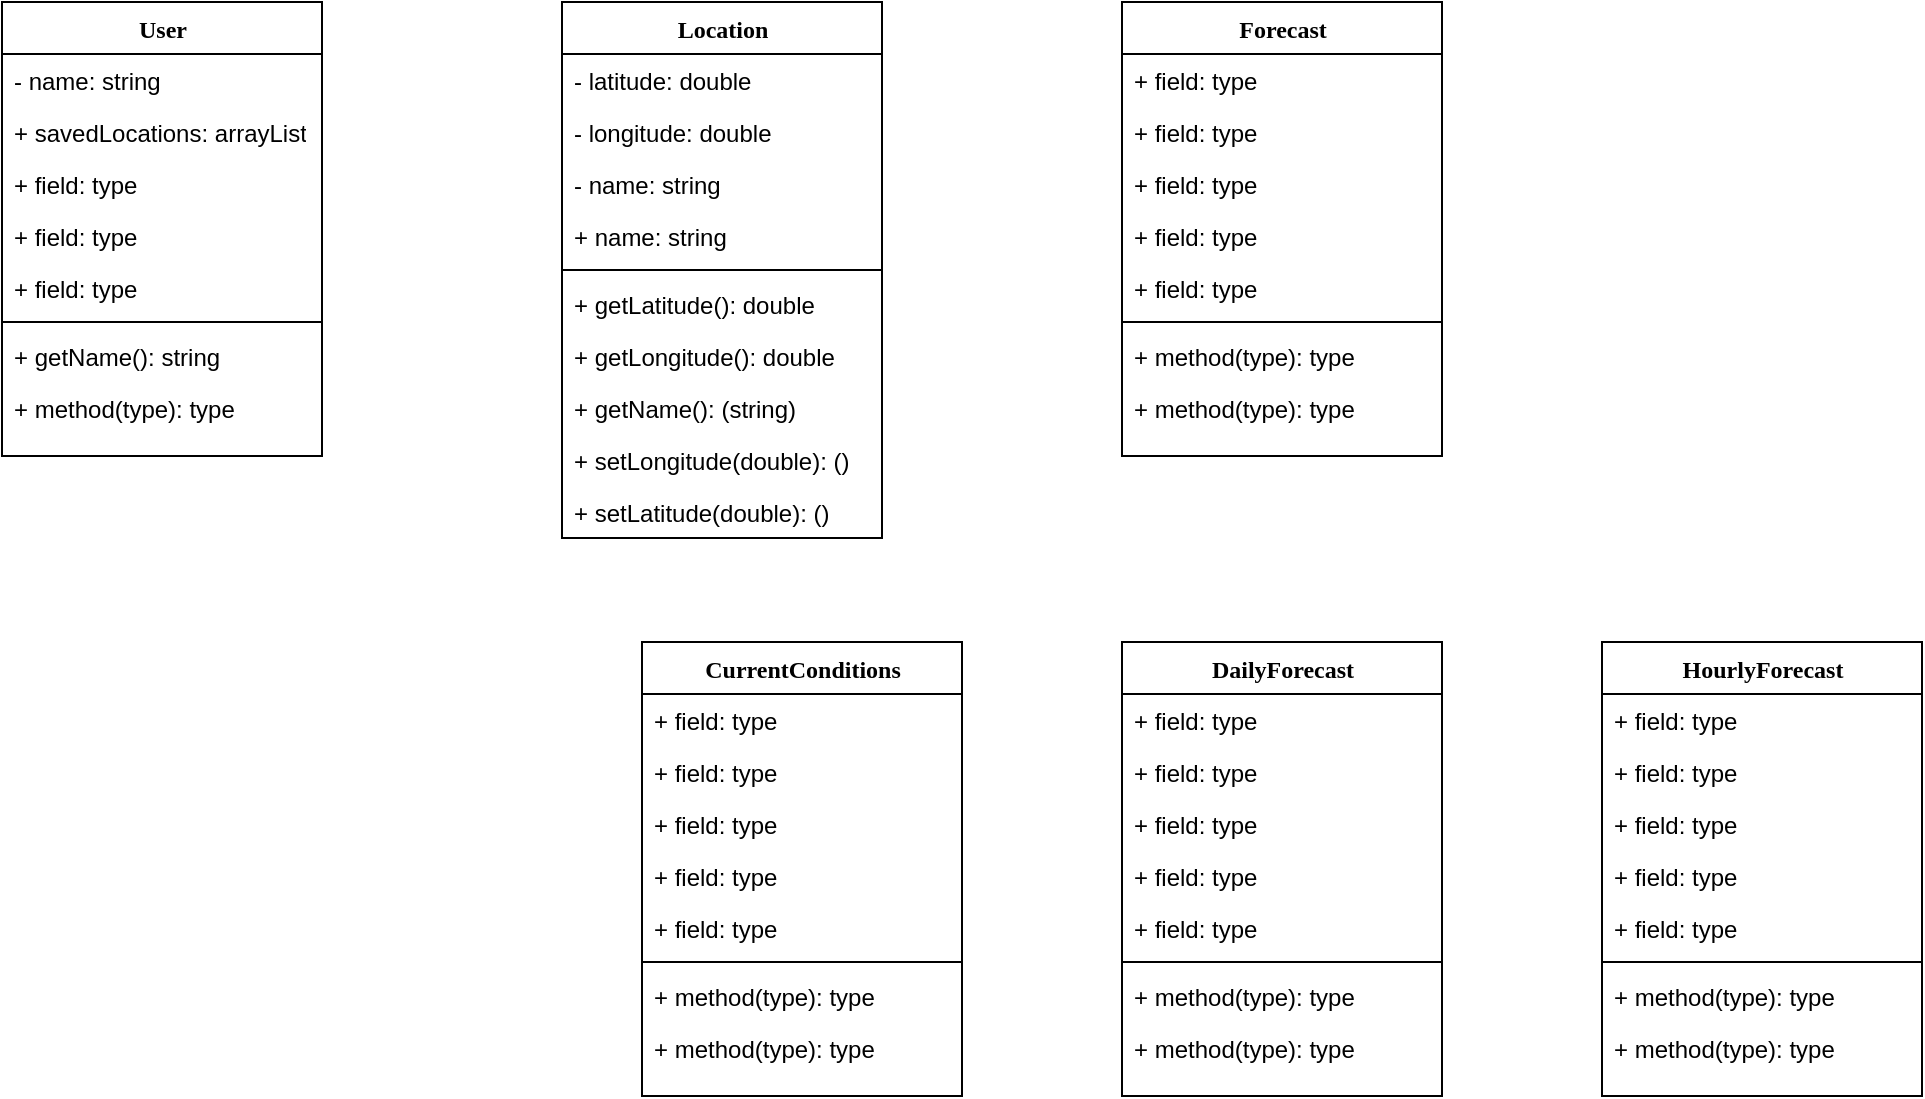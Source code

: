 <mxfile version="20.8.16" type="device"><diagram name="Page-1" id="9f46799a-70d6-7492-0946-bef42562c5a5"><mxGraphModel dx="880" dy="572" grid="1" gridSize="10" guides="1" tooltips="1" connect="1" arrows="1" fold="1" page="1" pageScale="1" pageWidth="1100" pageHeight="850" background="none" math="0" shadow="0"><root><mxCell id="0"/><mxCell id="1" parent="0"/><mxCell id="rNCRvlLqub21q3eKb4ci-1" value="User" style="swimlane;html=1;fontStyle=1;align=center;verticalAlign=top;childLayout=stackLayout;horizontal=1;startSize=26;horizontalStack=0;resizeParent=1;resizeLast=0;collapsible=1;marginBottom=0;swimlaneFillColor=#ffffff;rounded=0;shadow=0;comic=0;labelBackgroundColor=none;strokeWidth=1;fillColor=none;fontFamily=Verdana;fontSize=12" vertex="1" parent="1"><mxGeometry x="40" y="80" width="160" height="227" as="geometry"/></mxCell><mxCell id="rNCRvlLqub21q3eKb4ci-2" value="- name: string" style="text;html=1;strokeColor=none;fillColor=none;align=left;verticalAlign=top;spacingLeft=4;spacingRight=4;whiteSpace=wrap;overflow=hidden;rotatable=0;points=[[0,0.5],[1,0.5]];portConstraint=eastwest;" vertex="1" parent="rNCRvlLqub21q3eKb4ci-1"><mxGeometry y="26" width="160" height="26" as="geometry"/></mxCell><mxCell id="rNCRvlLqub21q3eKb4ci-3" value="+ savedLocations: arrayList" style="text;html=1;strokeColor=none;fillColor=none;align=left;verticalAlign=top;spacingLeft=4;spacingRight=4;whiteSpace=wrap;overflow=hidden;rotatable=0;points=[[0,0.5],[1,0.5]];portConstraint=eastwest;" vertex="1" parent="rNCRvlLqub21q3eKb4ci-1"><mxGeometry y="52" width="160" height="26" as="geometry"/></mxCell><mxCell id="rNCRvlLqub21q3eKb4ci-4" value="+ field: type" style="text;html=1;strokeColor=none;fillColor=none;align=left;verticalAlign=top;spacingLeft=4;spacingRight=4;whiteSpace=wrap;overflow=hidden;rotatable=0;points=[[0,0.5],[1,0.5]];portConstraint=eastwest;" vertex="1" parent="rNCRvlLqub21q3eKb4ci-1"><mxGeometry y="78" width="160" height="26" as="geometry"/></mxCell><mxCell id="rNCRvlLqub21q3eKb4ci-5" value="+ field: type" style="text;html=1;strokeColor=none;fillColor=none;align=left;verticalAlign=top;spacingLeft=4;spacingRight=4;whiteSpace=wrap;overflow=hidden;rotatable=0;points=[[0,0.5],[1,0.5]];portConstraint=eastwest;" vertex="1" parent="rNCRvlLqub21q3eKb4ci-1"><mxGeometry y="104" width="160" height="26" as="geometry"/></mxCell><mxCell id="rNCRvlLqub21q3eKb4ci-6" value="+ field: type" style="text;html=1;strokeColor=none;fillColor=none;align=left;verticalAlign=top;spacingLeft=4;spacingRight=4;whiteSpace=wrap;overflow=hidden;rotatable=0;points=[[0,0.5],[1,0.5]];portConstraint=eastwest;" vertex="1" parent="rNCRvlLqub21q3eKb4ci-1"><mxGeometry y="130" width="160" height="26" as="geometry"/></mxCell><mxCell id="rNCRvlLqub21q3eKb4ci-7" value="" style="line;html=1;strokeWidth=1;fillColor=none;align=left;verticalAlign=middle;spacingTop=-1;spacingLeft=3;spacingRight=3;rotatable=0;labelPosition=right;points=[];portConstraint=eastwest;" vertex="1" parent="rNCRvlLqub21q3eKb4ci-1"><mxGeometry y="156" width="160" height="8" as="geometry"/></mxCell><mxCell id="rNCRvlLqub21q3eKb4ci-8" value="+ getName(): string" style="text;html=1;strokeColor=none;fillColor=none;align=left;verticalAlign=top;spacingLeft=4;spacingRight=4;whiteSpace=wrap;overflow=hidden;rotatable=0;points=[[0,0.5],[1,0.5]];portConstraint=eastwest;" vertex="1" parent="rNCRvlLqub21q3eKb4ci-1"><mxGeometry y="164" width="160" height="26" as="geometry"/></mxCell><mxCell id="rNCRvlLqub21q3eKb4ci-9" value="+ method(type): type" style="text;html=1;strokeColor=none;fillColor=none;align=left;verticalAlign=top;spacingLeft=4;spacingRight=4;whiteSpace=wrap;overflow=hidden;rotatable=0;points=[[0,0.5],[1,0.5]];portConstraint=eastwest;" vertex="1" parent="rNCRvlLqub21q3eKb4ci-1"><mxGeometry y="190" width="160" height="26" as="geometry"/></mxCell><mxCell id="rNCRvlLqub21q3eKb4ci-10" value="Location" style="swimlane;html=1;fontStyle=1;align=center;verticalAlign=top;childLayout=stackLayout;horizontal=1;startSize=26;horizontalStack=0;resizeParent=1;resizeLast=0;collapsible=1;marginBottom=0;swimlaneFillColor=#ffffff;rounded=0;shadow=0;comic=0;labelBackgroundColor=none;strokeWidth=1;fillColor=none;fontFamily=Verdana;fontSize=12" vertex="1" parent="1"><mxGeometry x="320" y="80" width="160" height="268" as="geometry"/></mxCell><mxCell id="rNCRvlLqub21q3eKb4ci-11" value="- latitude: double" style="text;html=1;strokeColor=none;fillColor=none;align=left;verticalAlign=top;spacingLeft=4;spacingRight=4;whiteSpace=wrap;overflow=hidden;rotatable=0;points=[[0,0.5],[1,0.5]];portConstraint=eastwest;" vertex="1" parent="rNCRvlLqub21q3eKb4ci-10"><mxGeometry y="26" width="160" height="26" as="geometry"/></mxCell><mxCell id="rNCRvlLqub21q3eKb4ci-12" value="- longitude: double" style="text;html=1;strokeColor=none;fillColor=none;align=left;verticalAlign=top;spacingLeft=4;spacingRight=4;whiteSpace=wrap;overflow=hidden;rotatable=0;points=[[0,0.5],[1,0.5]];portConstraint=eastwest;" vertex="1" parent="rNCRvlLqub21q3eKb4ci-10"><mxGeometry y="52" width="160" height="26" as="geometry"/></mxCell><mxCell id="rNCRvlLqub21q3eKb4ci-13" value="- name: string" style="text;html=1;strokeColor=none;fillColor=none;align=left;verticalAlign=top;spacingLeft=4;spacingRight=4;whiteSpace=wrap;overflow=hidden;rotatable=0;points=[[0,0.5],[1,0.5]];portConstraint=eastwest;" vertex="1" parent="rNCRvlLqub21q3eKb4ci-10"><mxGeometry y="78" width="160" height="26" as="geometry"/></mxCell><mxCell id="rNCRvlLqub21q3eKb4ci-59" value="+ name: string" style="text;html=1;strokeColor=none;fillColor=none;align=left;verticalAlign=top;spacingLeft=4;spacingRight=4;whiteSpace=wrap;overflow=hidden;rotatable=0;points=[[0,0.5],[1,0.5]];portConstraint=eastwest;" vertex="1" parent="rNCRvlLqub21q3eKb4ci-10"><mxGeometry y="104" width="160" height="26" as="geometry"/></mxCell><mxCell id="rNCRvlLqub21q3eKb4ci-16" value="" style="line;html=1;strokeWidth=1;fillColor=none;align=left;verticalAlign=middle;spacingTop=-1;spacingLeft=3;spacingRight=3;rotatable=0;labelPosition=right;points=[];portConstraint=eastwest;" vertex="1" parent="rNCRvlLqub21q3eKb4ci-10"><mxGeometry y="130" width="160" height="8" as="geometry"/></mxCell><mxCell id="rNCRvlLqub21q3eKb4ci-17" value="+ getLatitude(): double" style="text;html=1;strokeColor=none;fillColor=none;align=left;verticalAlign=top;spacingLeft=4;spacingRight=4;whiteSpace=wrap;overflow=hidden;rotatable=0;points=[[0,0.5],[1,0.5]];portConstraint=eastwest;" vertex="1" parent="rNCRvlLqub21q3eKb4ci-10"><mxGeometry y="138" width="160" height="26" as="geometry"/></mxCell><mxCell id="rNCRvlLqub21q3eKb4ci-18" value="+ getLongitude(): double" style="text;html=1;strokeColor=none;fillColor=none;align=left;verticalAlign=top;spacingLeft=4;spacingRight=4;whiteSpace=wrap;overflow=hidden;rotatable=0;points=[[0,0.5],[1,0.5]];portConstraint=eastwest;" vertex="1" parent="rNCRvlLqub21q3eKb4ci-10"><mxGeometry y="164" width="160" height="26" as="geometry"/></mxCell><mxCell id="rNCRvlLqub21q3eKb4ci-60" value="+ getName(): (string)" style="text;html=1;strokeColor=none;fillColor=none;align=left;verticalAlign=top;spacingLeft=4;spacingRight=4;whiteSpace=wrap;overflow=hidden;rotatable=0;points=[[0,0.5],[1,0.5]];portConstraint=eastwest;" vertex="1" parent="rNCRvlLqub21q3eKb4ci-10"><mxGeometry y="190" width="160" height="26" as="geometry"/></mxCell><mxCell id="rNCRvlLqub21q3eKb4ci-57" value="+ setLongitude(double): ()" style="text;html=1;strokeColor=none;fillColor=none;align=left;verticalAlign=top;spacingLeft=4;spacingRight=4;whiteSpace=wrap;overflow=hidden;rotatable=0;points=[[0,0.5],[1,0.5]];portConstraint=eastwest;" vertex="1" parent="rNCRvlLqub21q3eKb4ci-10"><mxGeometry y="216" width="160" height="26" as="geometry"/></mxCell><mxCell id="rNCRvlLqub21q3eKb4ci-58" value="+ setLatitude(double): ()" style="text;html=1;strokeColor=none;fillColor=none;align=left;verticalAlign=top;spacingLeft=4;spacingRight=4;whiteSpace=wrap;overflow=hidden;rotatable=0;points=[[0,0.5],[1,0.5]];portConstraint=eastwest;" vertex="1" parent="rNCRvlLqub21q3eKb4ci-10"><mxGeometry y="242" width="160" height="26" as="geometry"/></mxCell><mxCell id="rNCRvlLqub21q3eKb4ci-19" value="Forecast" style="swimlane;html=1;fontStyle=1;align=center;verticalAlign=top;childLayout=stackLayout;horizontal=1;startSize=26;horizontalStack=0;resizeParent=1;resizeLast=0;collapsible=1;marginBottom=0;swimlaneFillColor=#ffffff;rounded=0;shadow=0;comic=0;labelBackgroundColor=none;strokeWidth=1;fillColor=none;fontFamily=Verdana;fontSize=12" vertex="1" parent="1"><mxGeometry x="600" y="80" width="160" height="227" as="geometry"/></mxCell><mxCell id="rNCRvlLqub21q3eKb4ci-20" value="+ field: type" style="text;html=1;strokeColor=none;fillColor=none;align=left;verticalAlign=top;spacingLeft=4;spacingRight=4;whiteSpace=wrap;overflow=hidden;rotatable=0;points=[[0,0.5],[1,0.5]];portConstraint=eastwest;" vertex="1" parent="rNCRvlLqub21q3eKb4ci-19"><mxGeometry y="26" width="160" height="26" as="geometry"/></mxCell><mxCell id="rNCRvlLqub21q3eKb4ci-21" value="+ field: type" style="text;html=1;strokeColor=none;fillColor=none;align=left;verticalAlign=top;spacingLeft=4;spacingRight=4;whiteSpace=wrap;overflow=hidden;rotatable=0;points=[[0,0.5],[1,0.5]];portConstraint=eastwest;" vertex="1" parent="rNCRvlLqub21q3eKb4ci-19"><mxGeometry y="52" width="160" height="26" as="geometry"/></mxCell><mxCell id="rNCRvlLqub21q3eKb4ci-22" value="+ field: type" style="text;html=1;strokeColor=none;fillColor=none;align=left;verticalAlign=top;spacingLeft=4;spacingRight=4;whiteSpace=wrap;overflow=hidden;rotatable=0;points=[[0,0.5],[1,0.5]];portConstraint=eastwest;" vertex="1" parent="rNCRvlLqub21q3eKb4ci-19"><mxGeometry y="78" width="160" height="26" as="geometry"/></mxCell><mxCell id="rNCRvlLqub21q3eKb4ci-23" value="+ field: type" style="text;html=1;strokeColor=none;fillColor=none;align=left;verticalAlign=top;spacingLeft=4;spacingRight=4;whiteSpace=wrap;overflow=hidden;rotatable=0;points=[[0,0.5],[1,0.5]];portConstraint=eastwest;" vertex="1" parent="rNCRvlLqub21q3eKb4ci-19"><mxGeometry y="104" width="160" height="26" as="geometry"/></mxCell><mxCell id="rNCRvlLqub21q3eKb4ci-24" value="+ field: type" style="text;html=1;strokeColor=none;fillColor=none;align=left;verticalAlign=top;spacingLeft=4;spacingRight=4;whiteSpace=wrap;overflow=hidden;rotatable=0;points=[[0,0.5],[1,0.5]];portConstraint=eastwest;" vertex="1" parent="rNCRvlLqub21q3eKb4ci-19"><mxGeometry y="130" width="160" height="26" as="geometry"/></mxCell><mxCell id="rNCRvlLqub21q3eKb4ci-25" value="" style="line;html=1;strokeWidth=1;fillColor=none;align=left;verticalAlign=middle;spacingTop=-1;spacingLeft=3;spacingRight=3;rotatable=0;labelPosition=right;points=[];portConstraint=eastwest;" vertex="1" parent="rNCRvlLqub21q3eKb4ci-19"><mxGeometry y="156" width="160" height="8" as="geometry"/></mxCell><mxCell id="rNCRvlLqub21q3eKb4ci-26" value="+ method(type): type" style="text;html=1;strokeColor=none;fillColor=none;align=left;verticalAlign=top;spacingLeft=4;spacingRight=4;whiteSpace=wrap;overflow=hidden;rotatable=0;points=[[0,0.5],[1,0.5]];portConstraint=eastwest;" vertex="1" parent="rNCRvlLqub21q3eKb4ci-19"><mxGeometry y="164" width="160" height="26" as="geometry"/></mxCell><mxCell id="rNCRvlLqub21q3eKb4ci-27" value="+ method(type): type" style="text;html=1;strokeColor=none;fillColor=none;align=left;verticalAlign=top;spacingLeft=4;spacingRight=4;whiteSpace=wrap;overflow=hidden;rotatable=0;points=[[0,0.5],[1,0.5]];portConstraint=eastwest;" vertex="1" parent="rNCRvlLqub21q3eKb4ci-19"><mxGeometry y="190" width="160" height="26" as="geometry"/></mxCell><mxCell id="rNCRvlLqub21q3eKb4ci-28" value="CurrentConditions" style="swimlane;html=1;fontStyle=1;align=center;verticalAlign=top;childLayout=stackLayout;horizontal=1;startSize=26;horizontalStack=0;resizeParent=1;resizeLast=0;collapsible=1;marginBottom=0;swimlaneFillColor=#ffffff;rounded=0;shadow=0;comic=0;labelBackgroundColor=none;strokeWidth=1;fillColor=none;fontFamily=Verdana;fontSize=12" vertex="1" parent="1"><mxGeometry x="360" y="400" width="160" height="227" as="geometry"/></mxCell><mxCell id="rNCRvlLqub21q3eKb4ci-29" value="+ field: type" style="text;html=1;strokeColor=none;fillColor=none;align=left;verticalAlign=top;spacingLeft=4;spacingRight=4;whiteSpace=wrap;overflow=hidden;rotatable=0;points=[[0,0.5],[1,0.5]];portConstraint=eastwest;" vertex="1" parent="rNCRvlLqub21q3eKb4ci-28"><mxGeometry y="26" width="160" height="26" as="geometry"/></mxCell><mxCell id="rNCRvlLqub21q3eKb4ci-30" value="+ field: type" style="text;html=1;strokeColor=none;fillColor=none;align=left;verticalAlign=top;spacingLeft=4;spacingRight=4;whiteSpace=wrap;overflow=hidden;rotatable=0;points=[[0,0.5],[1,0.5]];portConstraint=eastwest;" vertex="1" parent="rNCRvlLqub21q3eKb4ci-28"><mxGeometry y="52" width="160" height="26" as="geometry"/></mxCell><mxCell id="rNCRvlLqub21q3eKb4ci-31" value="+ field: type" style="text;html=1;strokeColor=none;fillColor=none;align=left;verticalAlign=top;spacingLeft=4;spacingRight=4;whiteSpace=wrap;overflow=hidden;rotatable=0;points=[[0,0.5],[1,0.5]];portConstraint=eastwest;" vertex="1" parent="rNCRvlLqub21q3eKb4ci-28"><mxGeometry y="78" width="160" height="26" as="geometry"/></mxCell><mxCell id="rNCRvlLqub21q3eKb4ci-32" value="+ field: type" style="text;html=1;strokeColor=none;fillColor=none;align=left;verticalAlign=top;spacingLeft=4;spacingRight=4;whiteSpace=wrap;overflow=hidden;rotatable=0;points=[[0,0.5],[1,0.5]];portConstraint=eastwest;" vertex="1" parent="rNCRvlLqub21q3eKb4ci-28"><mxGeometry y="104" width="160" height="26" as="geometry"/></mxCell><mxCell id="rNCRvlLqub21q3eKb4ci-33" value="+ field: type" style="text;html=1;strokeColor=none;fillColor=none;align=left;verticalAlign=top;spacingLeft=4;spacingRight=4;whiteSpace=wrap;overflow=hidden;rotatable=0;points=[[0,0.5],[1,0.5]];portConstraint=eastwest;" vertex="1" parent="rNCRvlLqub21q3eKb4ci-28"><mxGeometry y="130" width="160" height="26" as="geometry"/></mxCell><mxCell id="rNCRvlLqub21q3eKb4ci-34" value="" style="line;html=1;strokeWidth=1;fillColor=none;align=left;verticalAlign=middle;spacingTop=-1;spacingLeft=3;spacingRight=3;rotatable=0;labelPosition=right;points=[];portConstraint=eastwest;" vertex="1" parent="rNCRvlLqub21q3eKb4ci-28"><mxGeometry y="156" width="160" height="8" as="geometry"/></mxCell><mxCell id="rNCRvlLqub21q3eKb4ci-35" value="+ method(type): type" style="text;html=1;strokeColor=none;fillColor=none;align=left;verticalAlign=top;spacingLeft=4;spacingRight=4;whiteSpace=wrap;overflow=hidden;rotatable=0;points=[[0,0.5],[1,0.5]];portConstraint=eastwest;" vertex="1" parent="rNCRvlLqub21q3eKb4ci-28"><mxGeometry y="164" width="160" height="26" as="geometry"/></mxCell><mxCell id="rNCRvlLqub21q3eKb4ci-36" value="+ method(type): type" style="text;html=1;strokeColor=none;fillColor=none;align=left;verticalAlign=top;spacingLeft=4;spacingRight=4;whiteSpace=wrap;overflow=hidden;rotatable=0;points=[[0,0.5],[1,0.5]];portConstraint=eastwest;" vertex="1" parent="rNCRvlLqub21q3eKb4ci-28"><mxGeometry y="190" width="160" height="26" as="geometry"/></mxCell><mxCell id="rNCRvlLqub21q3eKb4ci-37" value="DailyForecast" style="swimlane;html=1;fontStyle=1;align=center;verticalAlign=top;childLayout=stackLayout;horizontal=1;startSize=26;horizontalStack=0;resizeParent=1;resizeLast=0;collapsible=1;marginBottom=0;swimlaneFillColor=#ffffff;rounded=0;shadow=0;comic=0;labelBackgroundColor=none;strokeWidth=1;fillColor=none;fontFamily=Verdana;fontSize=12" vertex="1" parent="1"><mxGeometry x="600" y="400" width="160" height="227" as="geometry"/></mxCell><mxCell id="rNCRvlLqub21q3eKb4ci-38" value="+ field: type" style="text;html=1;strokeColor=none;fillColor=none;align=left;verticalAlign=top;spacingLeft=4;spacingRight=4;whiteSpace=wrap;overflow=hidden;rotatable=0;points=[[0,0.5],[1,0.5]];portConstraint=eastwest;" vertex="1" parent="rNCRvlLqub21q3eKb4ci-37"><mxGeometry y="26" width="160" height="26" as="geometry"/></mxCell><mxCell id="rNCRvlLqub21q3eKb4ci-39" value="+ field: type" style="text;html=1;strokeColor=none;fillColor=none;align=left;verticalAlign=top;spacingLeft=4;spacingRight=4;whiteSpace=wrap;overflow=hidden;rotatable=0;points=[[0,0.5],[1,0.5]];portConstraint=eastwest;" vertex="1" parent="rNCRvlLqub21q3eKb4ci-37"><mxGeometry y="52" width="160" height="26" as="geometry"/></mxCell><mxCell id="rNCRvlLqub21q3eKb4ci-40" value="+ field: type" style="text;html=1;strokeColor=none;fillColor=none;align=left;verticalAlign=top;spacingLeft=4;spacingRight=4;whiteSpace=wrap;overflow=hidden;rotatable=0;points=[[0,0.5],[1,0.5]];portConstraint=eastwest;" vertex="1" parent="rNCRvlLqub21q3eKb4ci-37"><mxGeometry y="78" width="160" height="26" as="geometry"/></mxCell><mxCell id="rNCRvlLqub21q3eKb4ci-41" value="+ field: type" style="text;html=1;strokeColor=none;fillColor=none;align=left;verticalAlign=top;spacingLeft=4;spacingRight=4;whiteSpace=wrap;overflow=hidden;rotatable=0;points=[[0,0.5],[1,0.5]];portConstraint=eastwest;" vertex="1" parent="rNCRvlLqub21q3eKb4ci-37"><mxGeometry y="104" width="160" height="26" as="geometry"/></mxCell><mxCell id="rNCRvlLqub21q3eKb4ci-42" value="+ field: type" style="text;html=1;strokeColor=none;fillColor=none;align=left;verticalAlign=top;spacingLeft=4;spacingRight=4;whiteSpace=wrap;overflow=hidden;rotatable=0;points=[[0,0.5],[1,0.5]];portConstraint=eastwest;" vertex="1" parent="rNCRvlLqub21q3eKb4ci-37"><mxGeometry y="130" width="160" height="26" as="geometry"/></mxCell><mxCell id="rNCRvlLqub21q3eKb4ci-43" value="" style="line;html=1;strokeWidth=1;fillColor=none;align=left;verticalAlign=middle;spacingTop=-1;spacingLeft=3;spacingRight=3;rotatable=0;labelPosition=right;points=[];portConstraint=eastwest;" vertex="1" parent="rNCRvlLqub21q3eKb4ci-37"><mxGeometry y="156" width="160" height="8" as="geometry"/></mxCell><mxCell id="rNCRvlLqub21q3eKb4ci-44" value="+ method(type): type" style="text;html=1;strokeColor=none;fillColor=none;align=left;verticalAlign=top;spacingLeft=4;spacingRight=4;whiteSpace=wrap;overflow=hidden;rotatable=0;points=[[0,0.5],[1,0.5]];portConstraint=eastwest;" vertex="1" parent="rNCRvlLqub21q3eKb4ci-37"><mxGeometry y="164" width="160" height="26" as="geometry"/></mxCell><mxCell id="rNCRvlLqub21q3eKb4ci-45" value="+ method(type): type" style="text;html=1;strokeColor=none;fillColor=none;align=left;verticalAlign=top;spacingLeft=4;spacingRight=4;whiteSpace=wrap;overflow=hidden;rotatable=0;points=[[0,0.5],[1,0.5]];portConstraint=eastwest;" vertex="1" parent="rNCRvlLqub21q3eKb4ci-37"><mxGeometry y="190" width="160" height="26" as="geometry"/></mxCell><mxCell id="rNCRvlLqub21q3eKb4ci-46" value="HourlyForecast" style="swimlane;html=1;fontStyle=1;align=center;verticalAlign=top;childLayout=stackLayout;horizontal=1;startSize=26;horizontalStack=0;resizeParent=1;resizeLast=0;collapsible=1;marginBottom=0;swimlaneFillColor=#ffffff;rounded=0;shadow=0;comic=0;labelBackgroundColor=none;strokeWidth=1;fillColor=none;fontFamily=Verdana;fontSize=12" vertex="1" parent="1"><mxGeometry x="840" y="400" width="160" height="227" as="geometry"/></mxCell><mxCell id="rNCRvlLqub21q3eKb4ci-47" value="+ field: type" style="text;html=1;strokeColor=none;fillColor=none;align=left;verticalAlign=top;spacingLeft=4;spacingRight=4;whiteSpace=wrap;overflow=hidden;rotatable=0;points=[[0,0.5],[1,0.5]];portConstraint=eastwest;" vertex="1" parent="rNCRvlLqub21q3eKb4ci-46"><mxGeometry y="26" width="160" height="26" as="geometry"/></mxCell><mxCell id="rNCRvlLqub21q3eKb4ci-48" value="+ field: type" style="text;html=1;strokeColor=none;fillColor=none;align=left;verticalAlign=top;spacingLeft=4;spacingRight=4;whiteSpace=wrap;overflow=hidden;rotatable=0;points=[[0,0.5],[1,0.5]];portConstraint=eastwest;" vertex="1" parent="rNCRvlLqub21q3eKb4ci-46"><mxGeometry y="52" width="160" height="26" as="geometry"/></mxCell><mxCell id="rNCRvlLqub21q3eKb4ci-49" value="+ field: type" style="text;html=1;strokeColor=none;fillColor=none;align=left;verticalAlign=top;spacingLeft=4;spacingRight=4;whiteSpace=wrap;overflow=hidden;rotatable=0;points=[[0,0.5],[1,0.5]];portConstraint=eastwest;" vertex="1" parent="rNCRvlLqub21q3eKb4ci-46"><mxGeometry y="78" width="160" height="26" as="geometry"/></mxCell><mxCell id="rNCRvlLqub21q3eKb4ci-50" value="+ field: type" style="text;html=1;strokeColor=none;fillColor=none;align=left;verticalAlign=top;spacingLeft=4;spacingRight=4;whiteSpace=wrap;overflow=hidden;rotatable=0;points=[[0,0.5],[1,0.5]];portConstraint=eastwest;" vertex="1" parent="rNCRvlLqub21q3eKb4ci-46"><mxGeometry y="104" width="160" height="26" as="geometry"/></mxCell><mxCell id="rNCRvlLqub21q3eKb4ci-51" value="+ field: type" style="text;html=1;strokeColor=none;fillColor=none;align=left;verticalAlign=top;spacingLeft=4;spacingRight=4;whiteSpace=wrap;overflow=hidden;rotatable=0;points=[[0,0.5],[1,0.5]];portConstraint=eastwest;" vertex="1" parent="rNCRvlLqub21q3eKb4ci-46"><mxGeometry y="130" width="160" height="26" as="geometry"/></mxCell><mxCell id="rNCRvlLqub21q3eKb4ci-52" value="" style="line;html=1;strokeWidth=1;fillColor=none;align=left;verticalAlign=middle;spacingTop=-1;spacingLeft=3;spacingRight=3;rotatable=0;labelPosition=right;points=[];portConstraint=eastwest;" vertex="1" parent="rNCRvlLqub21q3eKb4ci-46"><mxGeometry y="156" width="160" height="8" as="geometry"/></mxCell><mxCell id="rNCRvlLqub21q3eKb4ci-53" value="+ method(type): type" style="text;html=1;strokeColor=none;fillColor=none;align=left;verticalAlign=top;spacingLeft=4;spacingRight=4;whiteSpace=wrap;overflow=hidden;rotatable=0;points=[[0,0.5],[1,0.5]];portConstraint=eastwest;" vertex="1" parent="rNCRvlLqub21q3eKb4ci-46"><mxGeometry y="164" width="160" height="26" as="geometry"/></mxCell><mxCell id="rNCRvlLqub21q3eKb4ci-54" value="+ method(type): type" style="text;html=1;strokeColor=none;fillColor=none;align=left;verticalAlign=top;spacingLeft=4;spacingRight=4;whiteSpace=wrap;overflow=hidden;rotatable=0;points=[[0,0.5],[1,0.5]];portConstraint=eastwest;" vertex="1" parent="rNCRvlLqub21q3eKb4ci-46"><mxGeometry y="190" width="160" height="26" as="geometry"/></mxCell></root></mxGraphModel></diagram></mxfile>